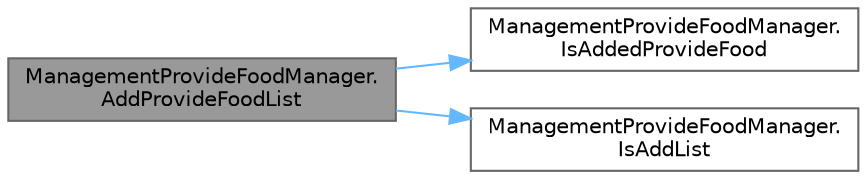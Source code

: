 digraph "ManagementProvideFoodManager.AddProvideFoodList"
{
 // LATEX_PDF_SIZE
  bgcolor="transparent";
  edge [fontname=Helvetica,fontsize=10,labelfontname=Helvetica,labelfontsize=10];
  node [fontname=Helvetica,fontsize=10,shape=box,height=0.2,width=0.4];
  rankdir="LR";
  Node1 [id="Node000001",label="ManagementProvideFoodManager.\lAddProvideFoodList",height=0.2,width=0.4,color="gray40", fillcolor="grey60", style="filled", fontcolor="black",tooltip="提供料理を追加する"];
  Node1 -> Node2 [id="edge3_Node000001_Node000002",color="steelblue1",style="solid",tooltip=" "];
  Node2 [id="Node000002",label="ManagementProvideFoodManager.\lIsAddedProvideFood",height=0.2,width=0.4,color="grey40", fillcolor="white", style="filled",URL="$class_management_provide_food_manager.html#ab48c1e8488a313ad241d0feaaf0d406b",tooltip="追加済みかどうか確認する"];
  Node1 -> Node3 [id="edge4_Node000001_Node000003",color="steelblue1",style="solid",tooltip=" "];
  Node3 [id="Node000003",label="ManagementProvideFoodManager.\lIsAddList",height=0.2,width=0.4,color="grey40", fillcolor="white", style="filled",URL="$class_management_provide_food_manager.html#af3d0c07f9ff68b59f2794849a4a893bb",tooltip="提供料理を追加できるか確認"];
}
